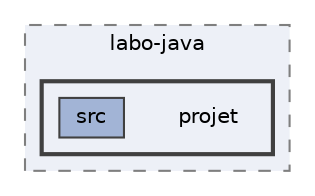 digraph "0_ecole/Q1/labo/labo-java/projet"
{
 // LATEX_PDF_SIZE
  bgcolor="transparent";
  edge [fontname=Helvetica,fontsize=10,labelfontname=Helvetica,labelfontsize=10];
  node [fontname=Helvetica,fontsize=10,shape=box,height=0.2,width=0.4];
  compound=true
  subgraph clusterdir_6f37d2dc385e2a70c5ddf1f05a856cff {
    graph [ bgcolor="#edf0f7", pencolor="grey50", label="labo-java", fontname=Helvetica,fontsize=10 style="filled,dashed", URL="dir_6f37d2dc385e2a70c5ddf1f05a856cff.html",tooltip=""]
  subgraph clusterdir_00a2ca19603a4527e0f0ba36b57af530 {
    graph [ bgcolor="#edf0f7", pencolor="grey25", label="", fontname=Helvetica,fontsize=10 style="filled,bold", URL="dir_00a2ca19603a4527e0f0ba36b57af530.html",tooltip=""]
    dir_00a2ca19603a4527e0f0ba36b57af530 [shape=plaintext, label="projet"];
  dir_3d61728a6d7d31faf3d4c9e5f92220b4 [label="src", fillcolor="#a2b4d6", color="grey25", style="filled", URL="dir_3d61728a6d7d31faf3d4c9e5f92220b4.html",tooltip=""];
  }
  }
}
